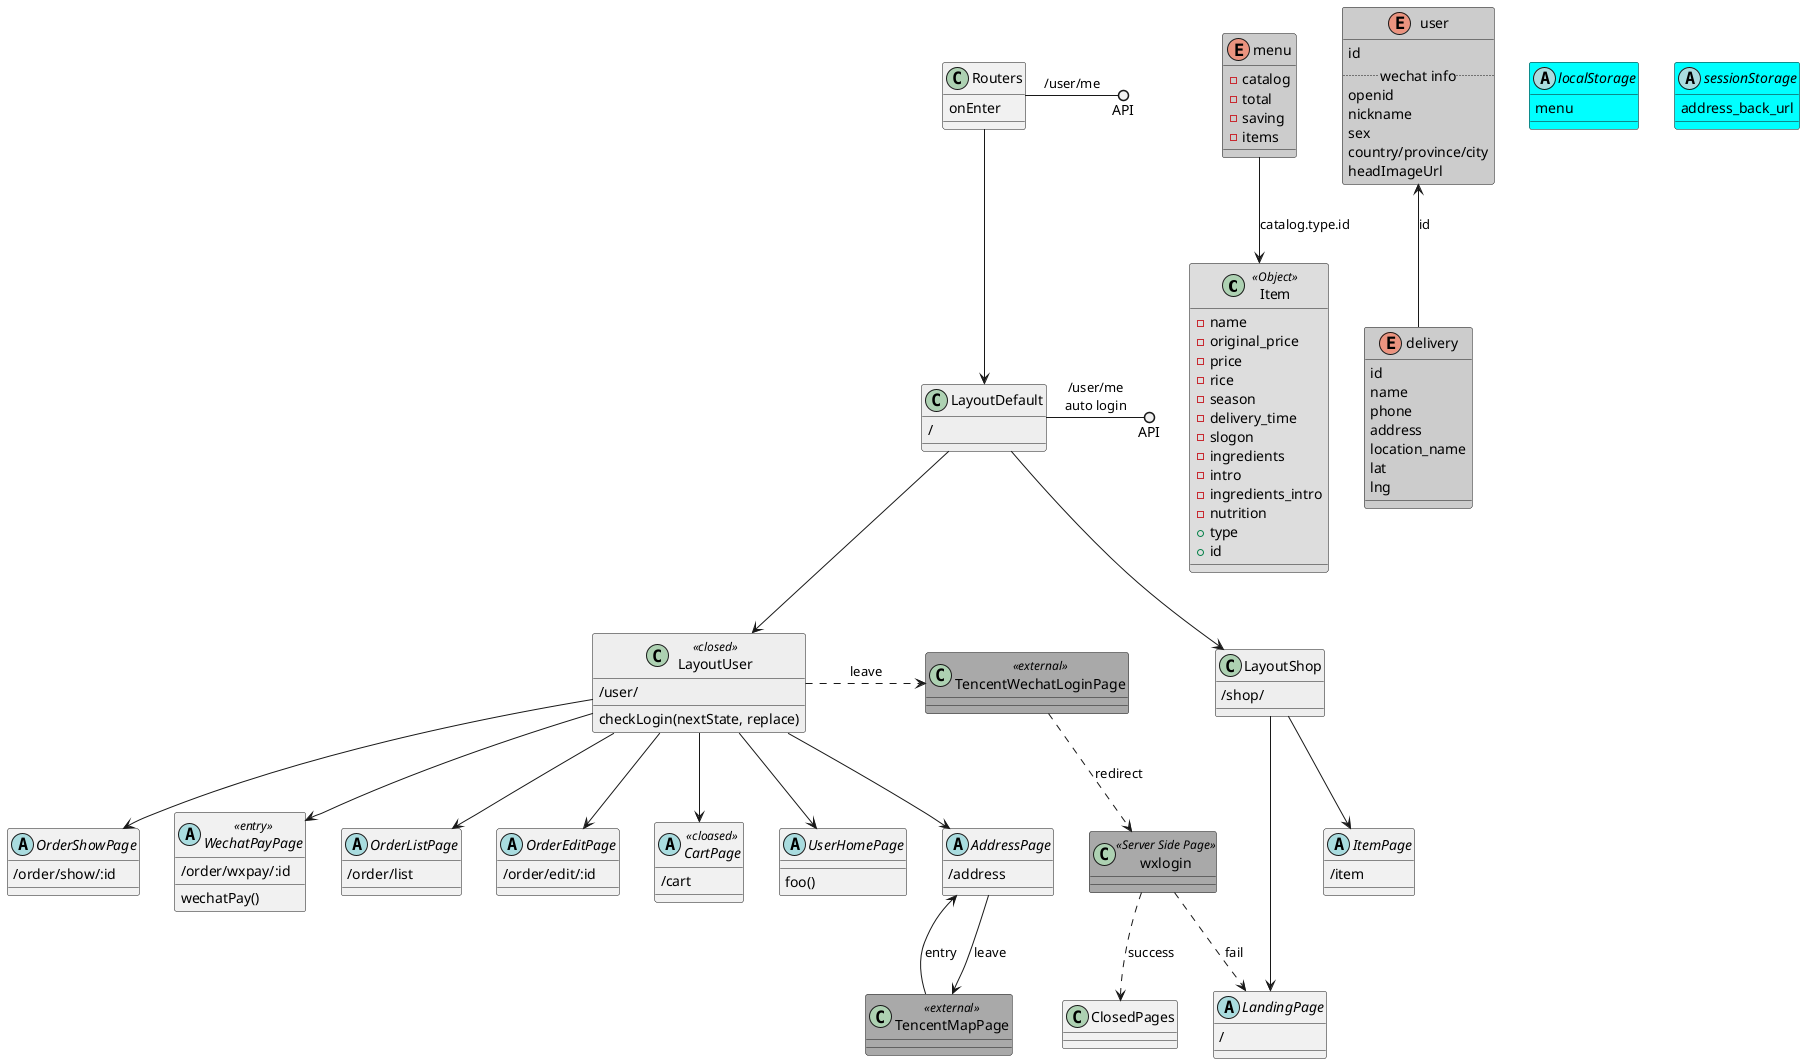 @startuml

skinparam packageStyle rect

class Item <<Object>> #ddd{
	-name
	-original_price
	-price
	-rice
	-season
	-delivery_time
	-slogon
	-ingredients
	-intro
	-ingredients_intro
	-nutrition
	+type
	+id
}

enum menu #ccc{
	-catalog
	-total
	-saving
	-items
}

enum user #ccc{
	id
	.. wechat info ..
	openid
	nickname
	sex
	country/province/city
	headImageUrl
}

enum delivery #ccc{
	id
	name
	phone
	address
	location_name
	lat
	lng
}

menu --> Item : catalog.type.id
user <-- delivery : id

abstract localStorage #cyan{
	menu
}

abstract sessionStorage #cyan{
	address_back_url
}

class Routers{
	onEnter
}

Routers -() API: /user/me

class LayoutDefault  #eee{
	/
}

LayoutDefault -() API: /user/me\nauto login

class LayoutShop #eee{
	/shop/
}

abstract LandingPage {
	/
}

abstract ItemPage {
	/item
}

class LayoutUser <<closed>> #eee {
	/user/
	checkLogin(nextState, replace)
}

abstract CartPage <<cloased>> {
	/cart
}

abstract UserHomePage {
	foo()
}

abstract AddressPage {	
	/address
}

abstract OrderShowPage {		
	/order/show/:id
}

abstract WechatPayPage <<entry>> {
	/order/wxpay/:id
	wechatPay()
}

abstract OrderListPage {
	/order/list
}
abstract OrderEditPage {
	/order/edit/:id
}

LayoutUser --> UserHomePage
LayoutUser --> AddressPage
LayoutUser --> OrderListPage
LayoutUser --> OrderShowPage
LayoutUser --> OrderEditPage
LayoutUser --> WechatPayPage
LayoutUser --> CartPage
Routers --> LayoutDefault

LayoutUser .> TencentWechatLoginPage : leave
TencentWechatLoginPage ..> wxlogin : redirect
wxlogin ..> LandingPage : fail
wxlogin ..> ClosedPages : success

LayoutDefault --> LayoutShop
LayoutShop --> LandingPage
LayoutShop --> ItemPage

LayoutDefault --> LayoutUser

class TencentMapPage <<external>> #darkgrey
class TencentWechatLoginPage <<external>> #darkgrey
class wxlogin <<Server Side Page>> #darkgrey

AddressPage --> TencentMapPage : leave
TencentMapPage --> AddressPage : entry

@enduml